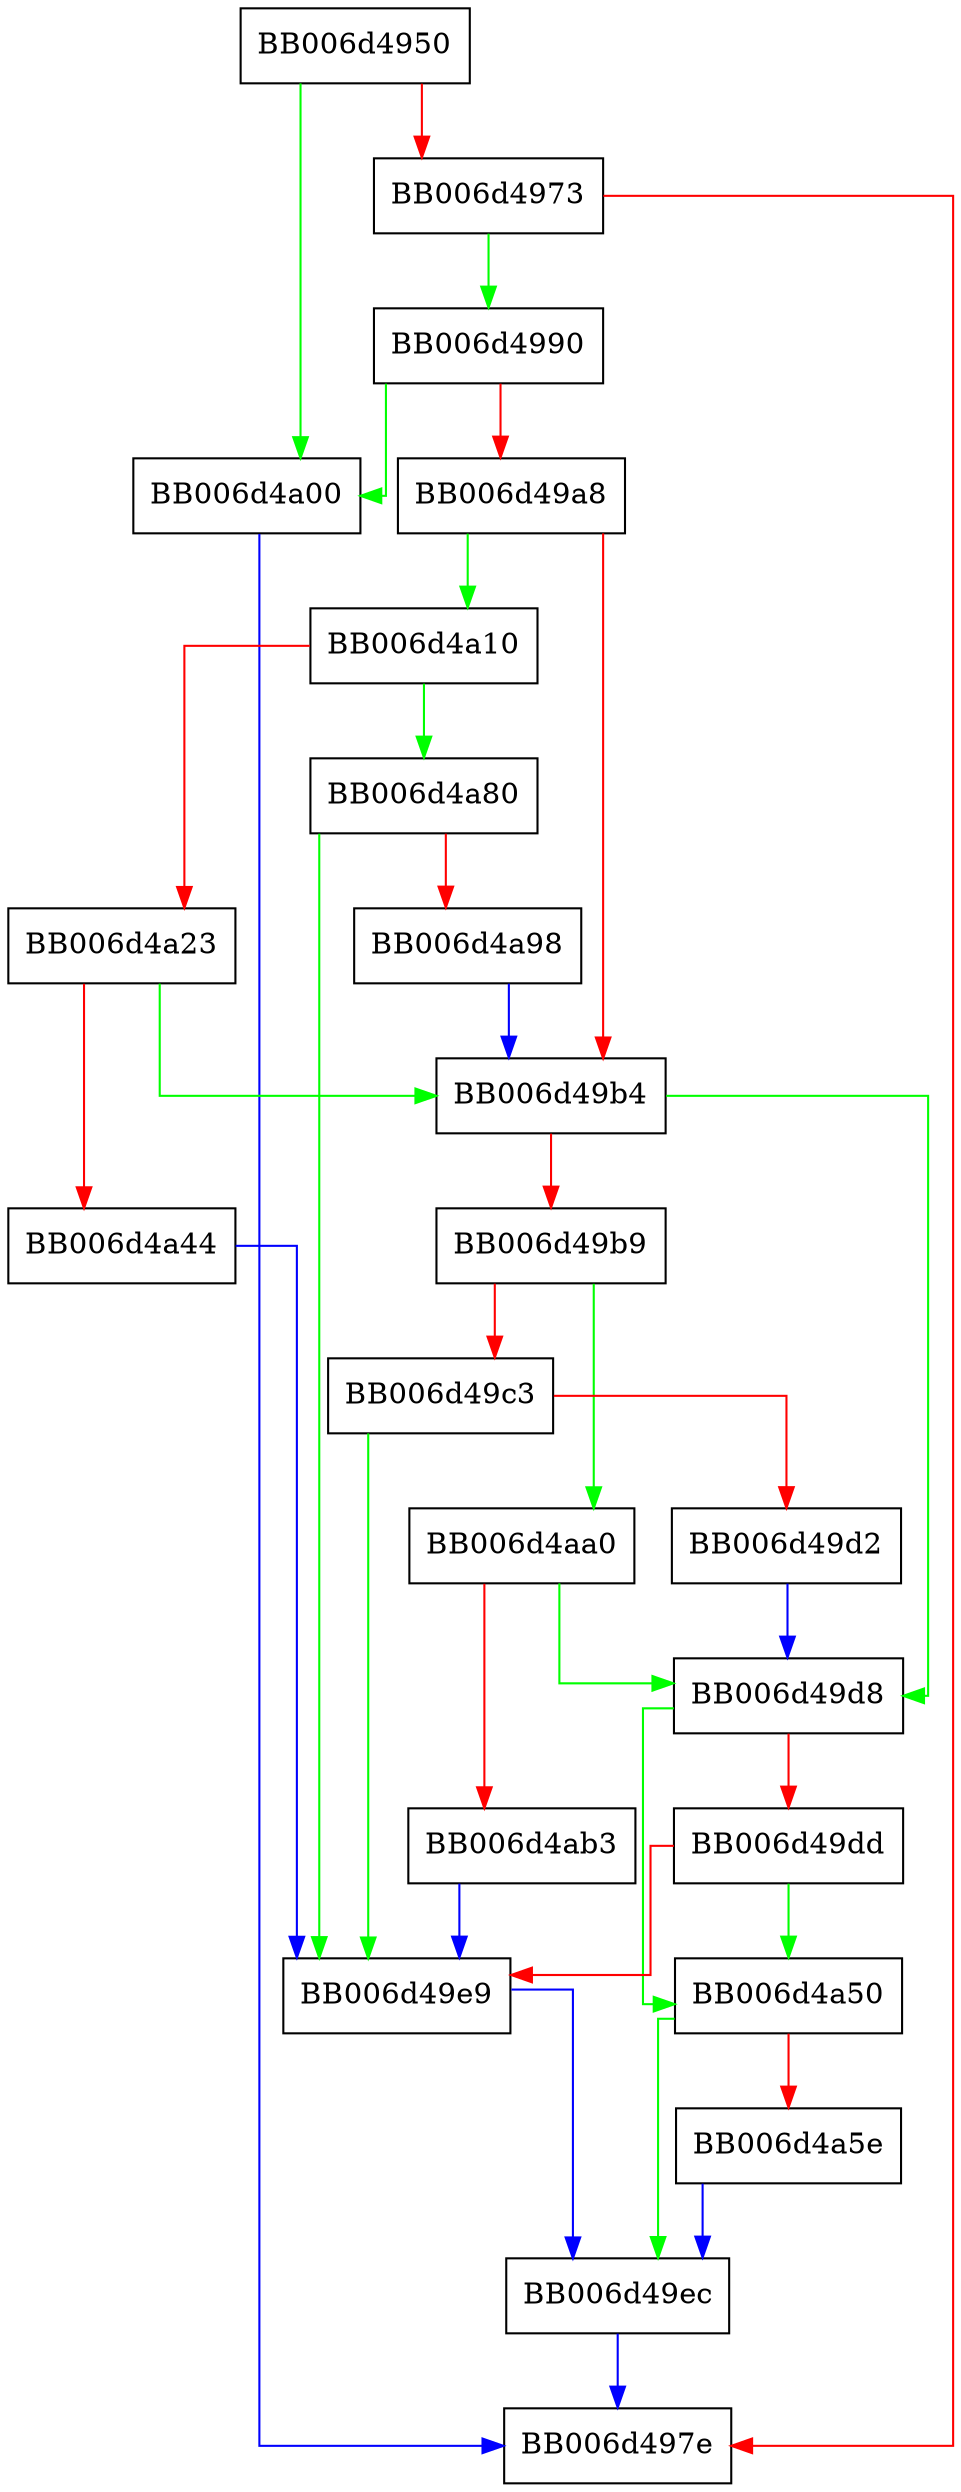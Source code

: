 digraph ec_validate {
  node [shape="box"];
  graph [splines=ortho];
  BB006d4950 -> BB006d4a00 [color="green"];
  BB006d4950 -> BB006d4973 [color="red"];
  BB006d4973 -> BB006d4990 [color="green"];
  BB006d4973 -> BB006d497e [color="red"];
  BB006d4990 -> BB006d4a00 [color="green"];
  BB006d4990 -> BB006d49a8 [color="red"];
  BB006d49a8 -> BB006d4a10 [color="green"];
  BB006d49a8 -> BB006d49b4 [color="red"];
  BB006d49b4 -> BB006d49d8 [color="green"];
  BB006d49b4 -> BB006d49b9 [color="red"];
  BB006d49b9 -> BB006d4aa0 [color="green"];
  BB006d49b9 -> BB006d49c3 [color="red"];
  BB006d49c3 -> BB006d49e9 [color="green"];
  BB006d49c3 -> BB006d49d2 [color="red"];
  BB006d49d2 -> BB006d49d8 [color="blue"];
  BB006d49d8 -> BB006d4a50 [color="green"];
  BB006d49d8 -> BB006d49dd [color="red"];
  BB006d49dd -> BB006d4a50 [color="green"];
  BB006d49dd -> BB006d49e9 [color="red"];
  BB006d49e9 -> BB006d49ec [color="blue"];
  BB006d49ec -> BB006d497e [color="blue"];
  BB006d4a00 -> BB006d497e [color="blue"];
  BB006d4a10 -> BB006d4a80 [color="green"];
  BB006d4a10 -> BB006d4a23 [color="red"];
  BB006d4a23 -> BB006d49b4 [color="green"];
  BB006d4a23 -> BB006d4a44 [color="red"];
  BB006d4a44 -> BB006d49e9 [color="blue"];
  BB006d4a50 -> BB006d49ec [color="green"];
  BB006d4a50 -> BB006d4a5e [color="red"];
  BB006d4a5e -> BB006d49ec [color="blue"];
  BB006d4a80 -> BB006d49e9 [color="green"];
  BB006d4a80 -> BB006d4a98 [color="red"];
  BB006d4a98 -> BB006d49b4 [color="blue"];
  BB006d4aa0 -> BB006d49d8 [color="green"];
  BB006d4aa0 -> BB006d4ab3 [color="red"];
  BB006d4ab3 -> BB006d49e9 [color="blue"];
}